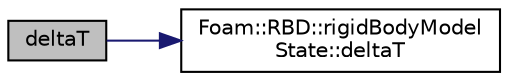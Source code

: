 digraph "deltaT"
{
  bgcolor="transparent";
  edge [fontname="Helvetica",fontsize="10",labelfontname="Helvetica",labelfontsize="10"];
  node [fontname="Helvetica",fontsize="10",shape=record];
  rankdir="LR";
  Node23 [label="deltaT",height=0.2,width=0.4,color="black", fillcolor="grey75", style="filled", fontcolor="black"];
  Node23 -> Node24 [color="midnightblue",fontsize="10",style="solid",fontname="Helvetica"];
  Node24 [label="Foam::RBD::rigidBodyModel\lState::deltaT",height=0.2,width=0.4,color="black",URL="$a30457.html#a82ebdca1f22f12efeaf2e8a10f81bf42",tooltip="Return access to the time-step. "];
}
